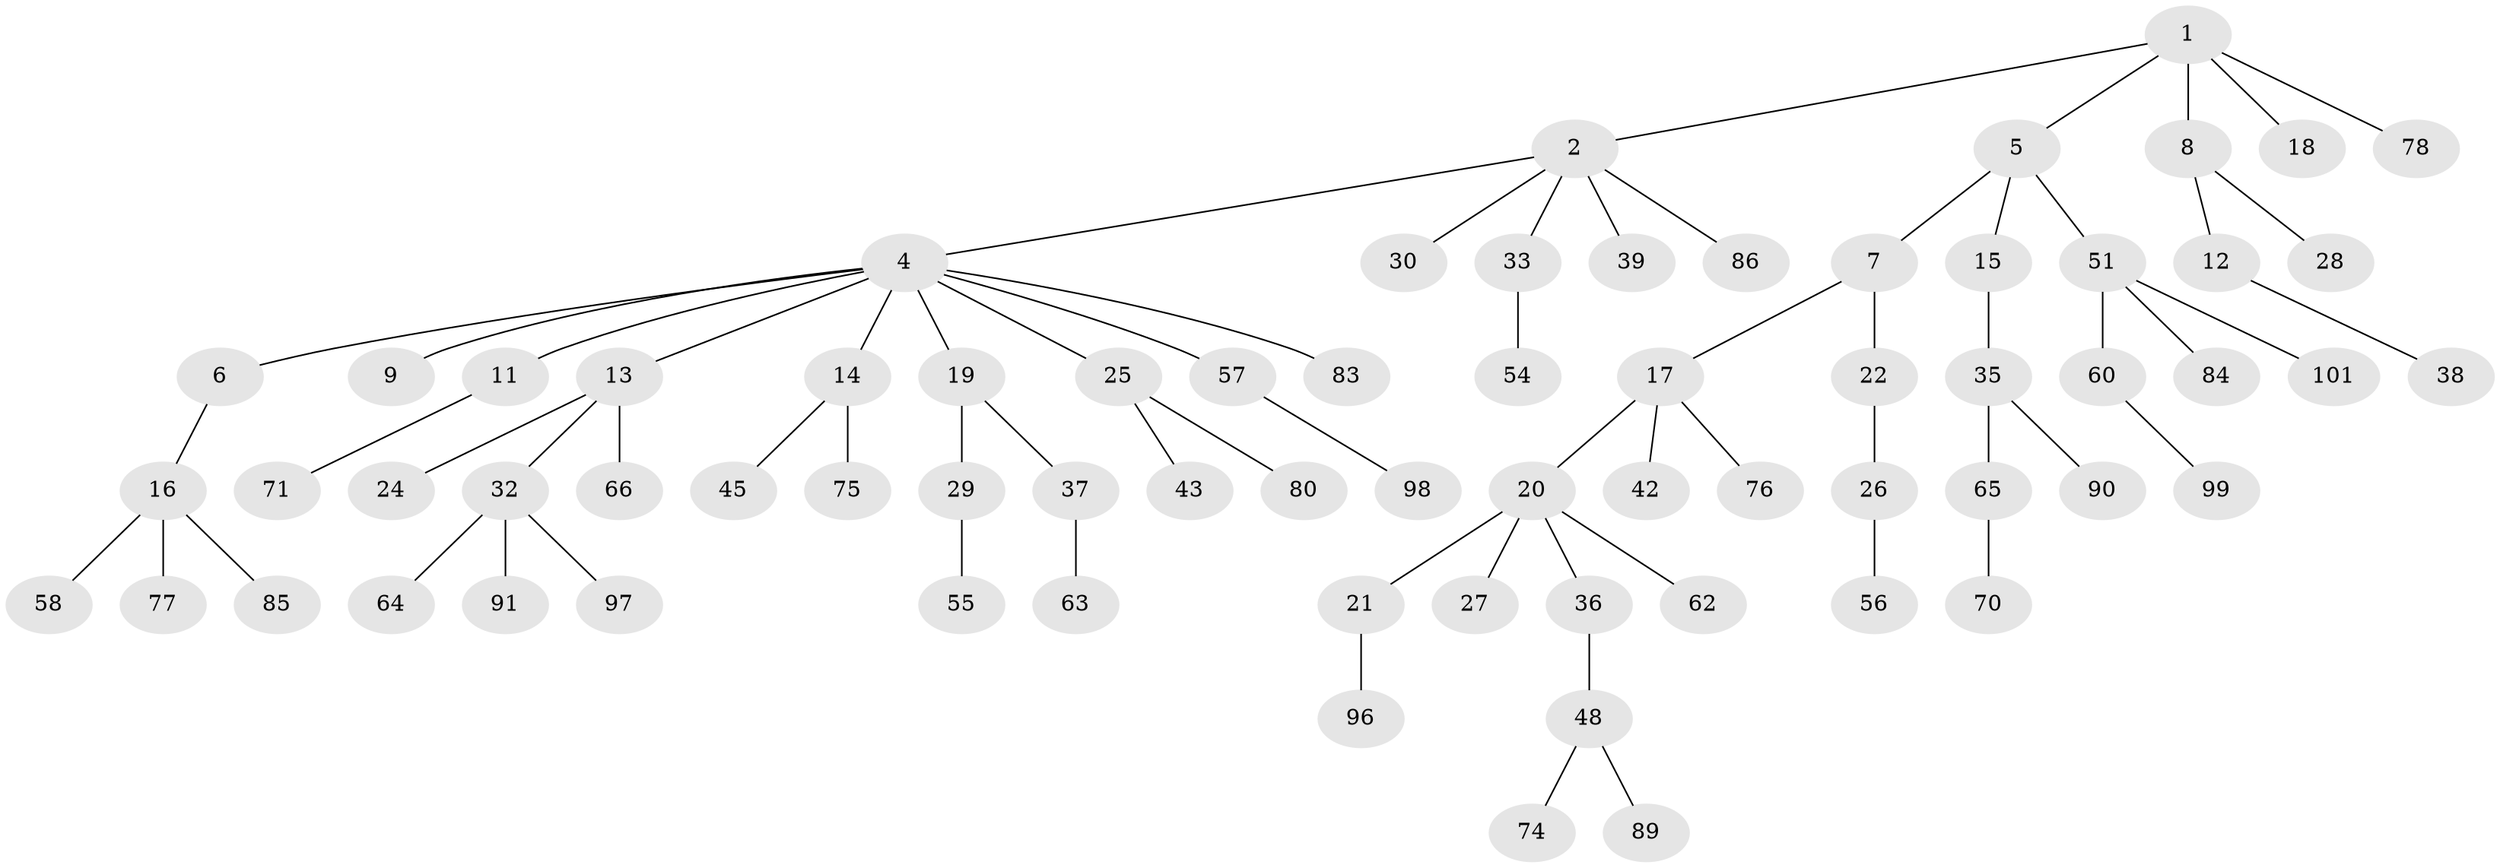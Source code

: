 // Generated by graph-tools (version 1.1) at 2025/24/03/03/25 07:24:05]
// undirected, 70 vertices, 69 edges
graph export_dot {
graph [start="1"]
  node [color=gray90,style=filled];
  1 [super="+50"];
  2 [super="+3"];
  4 [super="+10"];
  5 [super="+49"];
  6;
  7;
  8 [super="+23"];
  9 [super="+47"];
  11;
  12;
  13 [super="+46"];
  14 [super="+31"];
  15;
  16 [super="+34"];
  17 [super="+82"];
  18 [super="+59"];
  19 [super="+41"];
  20 [super="+93"];
  21;
  22;
  24 [super="+40"];
  25 [super="+61"];
  26 [super="+68"];
  27;
  28;
  29 [super="+53"];
  30 [super="+67"];
  32 [super="+44"];
  33 [super="+94"];
  35 [super="+81"];
  36;
  37;
  38 [super="+92"];
  39;
  42;
  43;
  45;
  48 [super="+52"];
  51 [super="+102"];
  54 [super="+73"];
  55;
  56;
  57 [super="+88"];
  58;
  60 [super="+79"];
  62 [super="+95"];
  63;
  64;
  65 [super="+69"];
  66;
  70 [super="+72"];
  71;
  74;
  75;
  76;
  77 [super="+87"];
  78;
  80;
  83 [super="+100"];
  84;
  85;
  86;
  89;
  90;
  91;
  96;
  97;
  98;
  99;
  101;
  1 -- 2;
  1 -- 5;
  1 -- 8;
  1 -- 18;
  1 -- 78;
  2 -- 33;
  2 -- 39;
  2 -- 4;
  2 -- 86;
  2 -- 30;
  4 -- 6;
  4 -- 9;
  4 -- 14;
  4 -- 19;
  4 -- 25;
  4 -- 57;
  4 -- 11;
  4 -- 83;
  4 -- 13;
  5 -- 7;
  5 -- 15;
  5 -- 51;
  6 -- 16;
  7 -- 17;
  7 -- 22;
  8 -- 12;
  8 -- 28;
  11 -- 71;
  12 -- 38;
  13 -- 24;
  13 -- 32;
  13 -- 66;
  14 -- 45;
  14 -- 75;
  15 -- 35;
  16 -- 77;
  16 -- 58;
  16 -- 85;
  17 -- 20;
  17 -- 42;
  17 -- 76;
  19 -- 29;
  19 -- 37;
  20 -- 21;
  20 -- 27;
  20 -- 36;
  20 -- 62;
  21 -- 96;
  22 -- 26;
  25 -- 43;
  25 -- 80;
  26 -- 56;
  29 -- 55;
  32 -- 97;
  32 -- 91;
  32 -- 64;
  33 -- 54;
  35 -- 65;
  35 -- 90;
  36 -- 48;
  37 -- 63;
  48 -- 89;
  48 -- 74;
  51 -- 60;
  51 -- 84;
  51 -- 101;
  57 -- 98;
  60 -- 99;
  65 -- 70;
}
